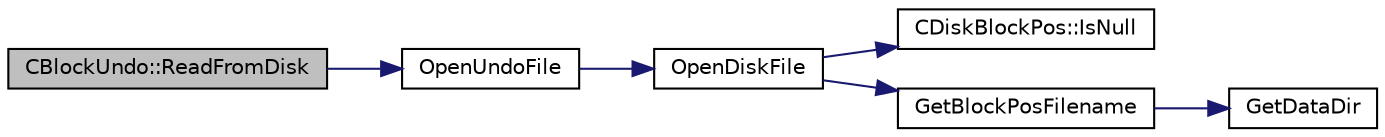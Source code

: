 digraph "CBlockUndo::ReadFromDisk"
{
  edge [fontname="Helvetica",fontsize="10",labelfontname="Helvetica",labelfontsize="10"];
  node [fontname="Helvetica",fontsize="10",shape=record];
  rankdir="LR";
  Node0 [label="CBlockUndo::ReadFromDisk",height=0.2,width=0.4,color="black", fillcolor="grey75", style="filled", fontcolor="black"];
  Node0 -> Node1 [color="midnightblue",fontsize="10",style="solid",fontname="Helvetica"];
  Node1 [label="OpenUndoFile",height=0.2,width=0.4,color="black", fillcolor="white", style="filled",URL="$main_8cpp.html#af17e2878956b7c457ef8148025d4c462",tooltip="Open an undo file (rev?????.dat) "];
  Node1 -> Node2 [color="midnightblue",fontsize="10",style="solid",fontname="Helvetica"];
  Node2 [label="OpenDiskFile",height=0.2,width=0.4,color="black", fillcolor="white", style="filled",URL="$main_8cpp.html#ab15fc61f1d9596ad0aca703ff2c74635"];
  Node2 -> Node3 [color="midnightblue",fontsize="10",style="solid",fontname="Helvetica"];
  Node3 [label="CDiskBlockPos::IsNull",height=0.2,width=0.4,color="black", fillcolor="white", style="filled",URL="$struct_c_disk_block_pos.html#a7dd98fe3f5372d358df61db31899b0af"];
  Node2 -> Node4 [color="midnightblue",fontsize="10",style="solid",fontname="Helvetica"];
  Node4 [label="GetBlockPosFilename",height=0.2,width=0.4,color="black", fillcolor="white", style="filled",URL="$main_8cpp.html#a2f26f074aac584c3398de1dcdac59de9",tooltip="Translation to a filesystem path. "];
  Node4 -> Node5 [color="midnightblue",fontsize="10",style="solid",fontname="Helvetica"];
  Node5 [label="GetDataDir",height=0.2,width=0.4,color="black", fillcolor="white", style="filled",URL="$util_8cpp.html#ab83866a054745d4b30a3948a1b44beba"];
}
